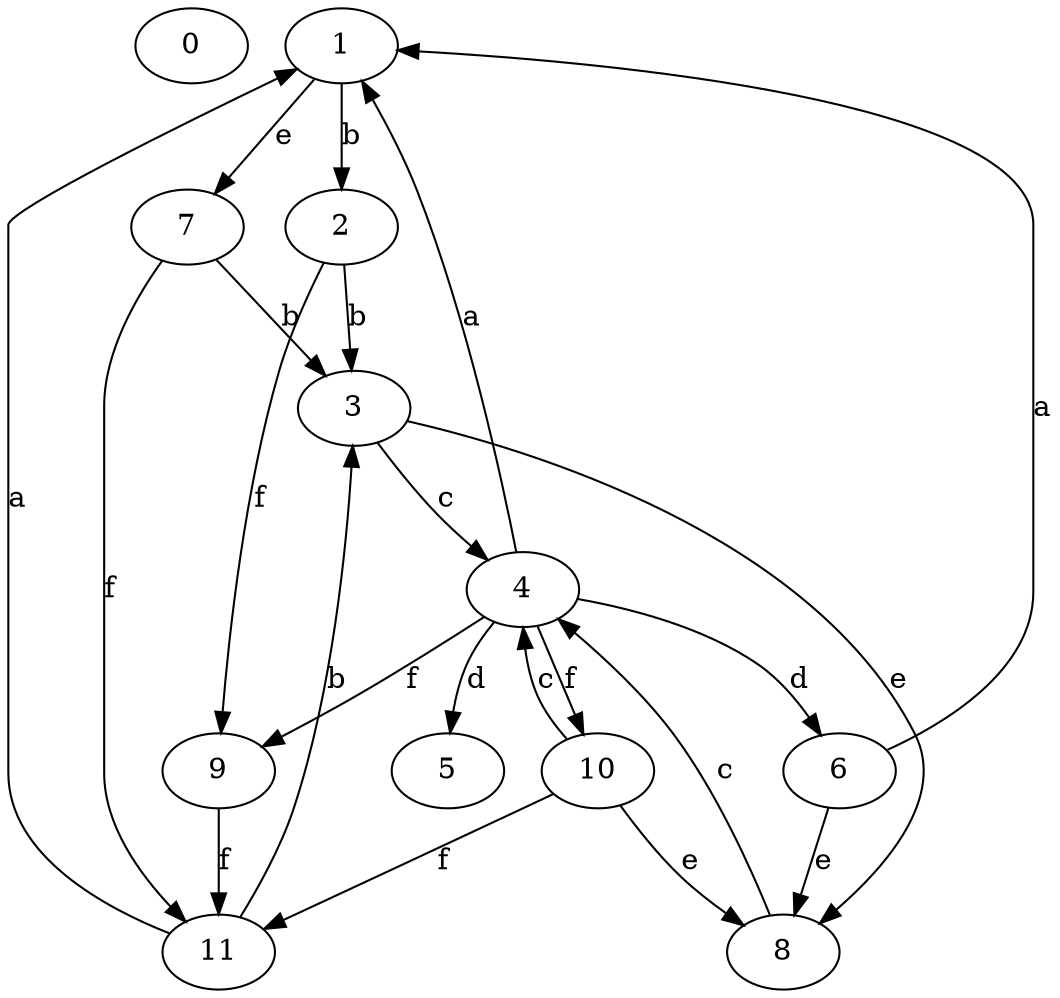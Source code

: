strict digraph  {
0;
1;
2;
3;
4;
5;
6;
7;
8;
9;
10;
11;
1 -> 2  [label=b];
1 -> 7  [label=e];
2 -> 3  [label=b];
2 -> 9  [label=f];
3 -> 4  [label=c];
3 -> 8  [label=e];
4 -> 1  [label=a];
4 -> 5  [label=d];
4 -> 6  [label=d];
4 -> 9  [label=f];
4 -> 10  [label=f];
6 -> 1  [label=a];
6 -> 8  [label=e];
7 -> 3  [label=b];
7 -> 11  [label=f];
8 -> 4  [label=c];
9 -> 11  [label=f];
10 -> 4  [label=c];
10 -> 8  [label=e];
10 -> 11  [label=f];
11 -> 1  [label=a];
11 -> 3  [label=b];
}

